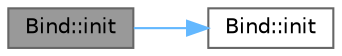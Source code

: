 digraph "Bind::init"
{
 // LATEX_PDF_SIZE
  bgcolor="transparent";
  edge [fontname=Helvetica,fontsize=10,labelfontname=Helvetica,labelfontsize=10];
  node [fontname=Helvetica,fontsize=10,shape=box,height=0.2,width=0.4];
  rankdir="LR";
  Node1 [id="Node000001",label="Bind::init",height=0.2,width=0.4,color="gray40", fillcolor="grey60", style="filled", fontcolor="black",tooltip="Initializes the Bind framework with communication and screen setup."];
  Node1 -> Node2 [id="edge1_Node000001_Node000002",color="steelblue1",style="solid",tooltip=" "];
  Node2 [id="Node000002",label="Bind::init",height=0.2,width=0.4,color="grey40", fillcolor="white", style="filled",URL="$class_bind.html#aeda0a4034815d28a1e7cf324bfabcdf2",tooltip="Initializes the Bind framework with communication and screen setup."];
}
